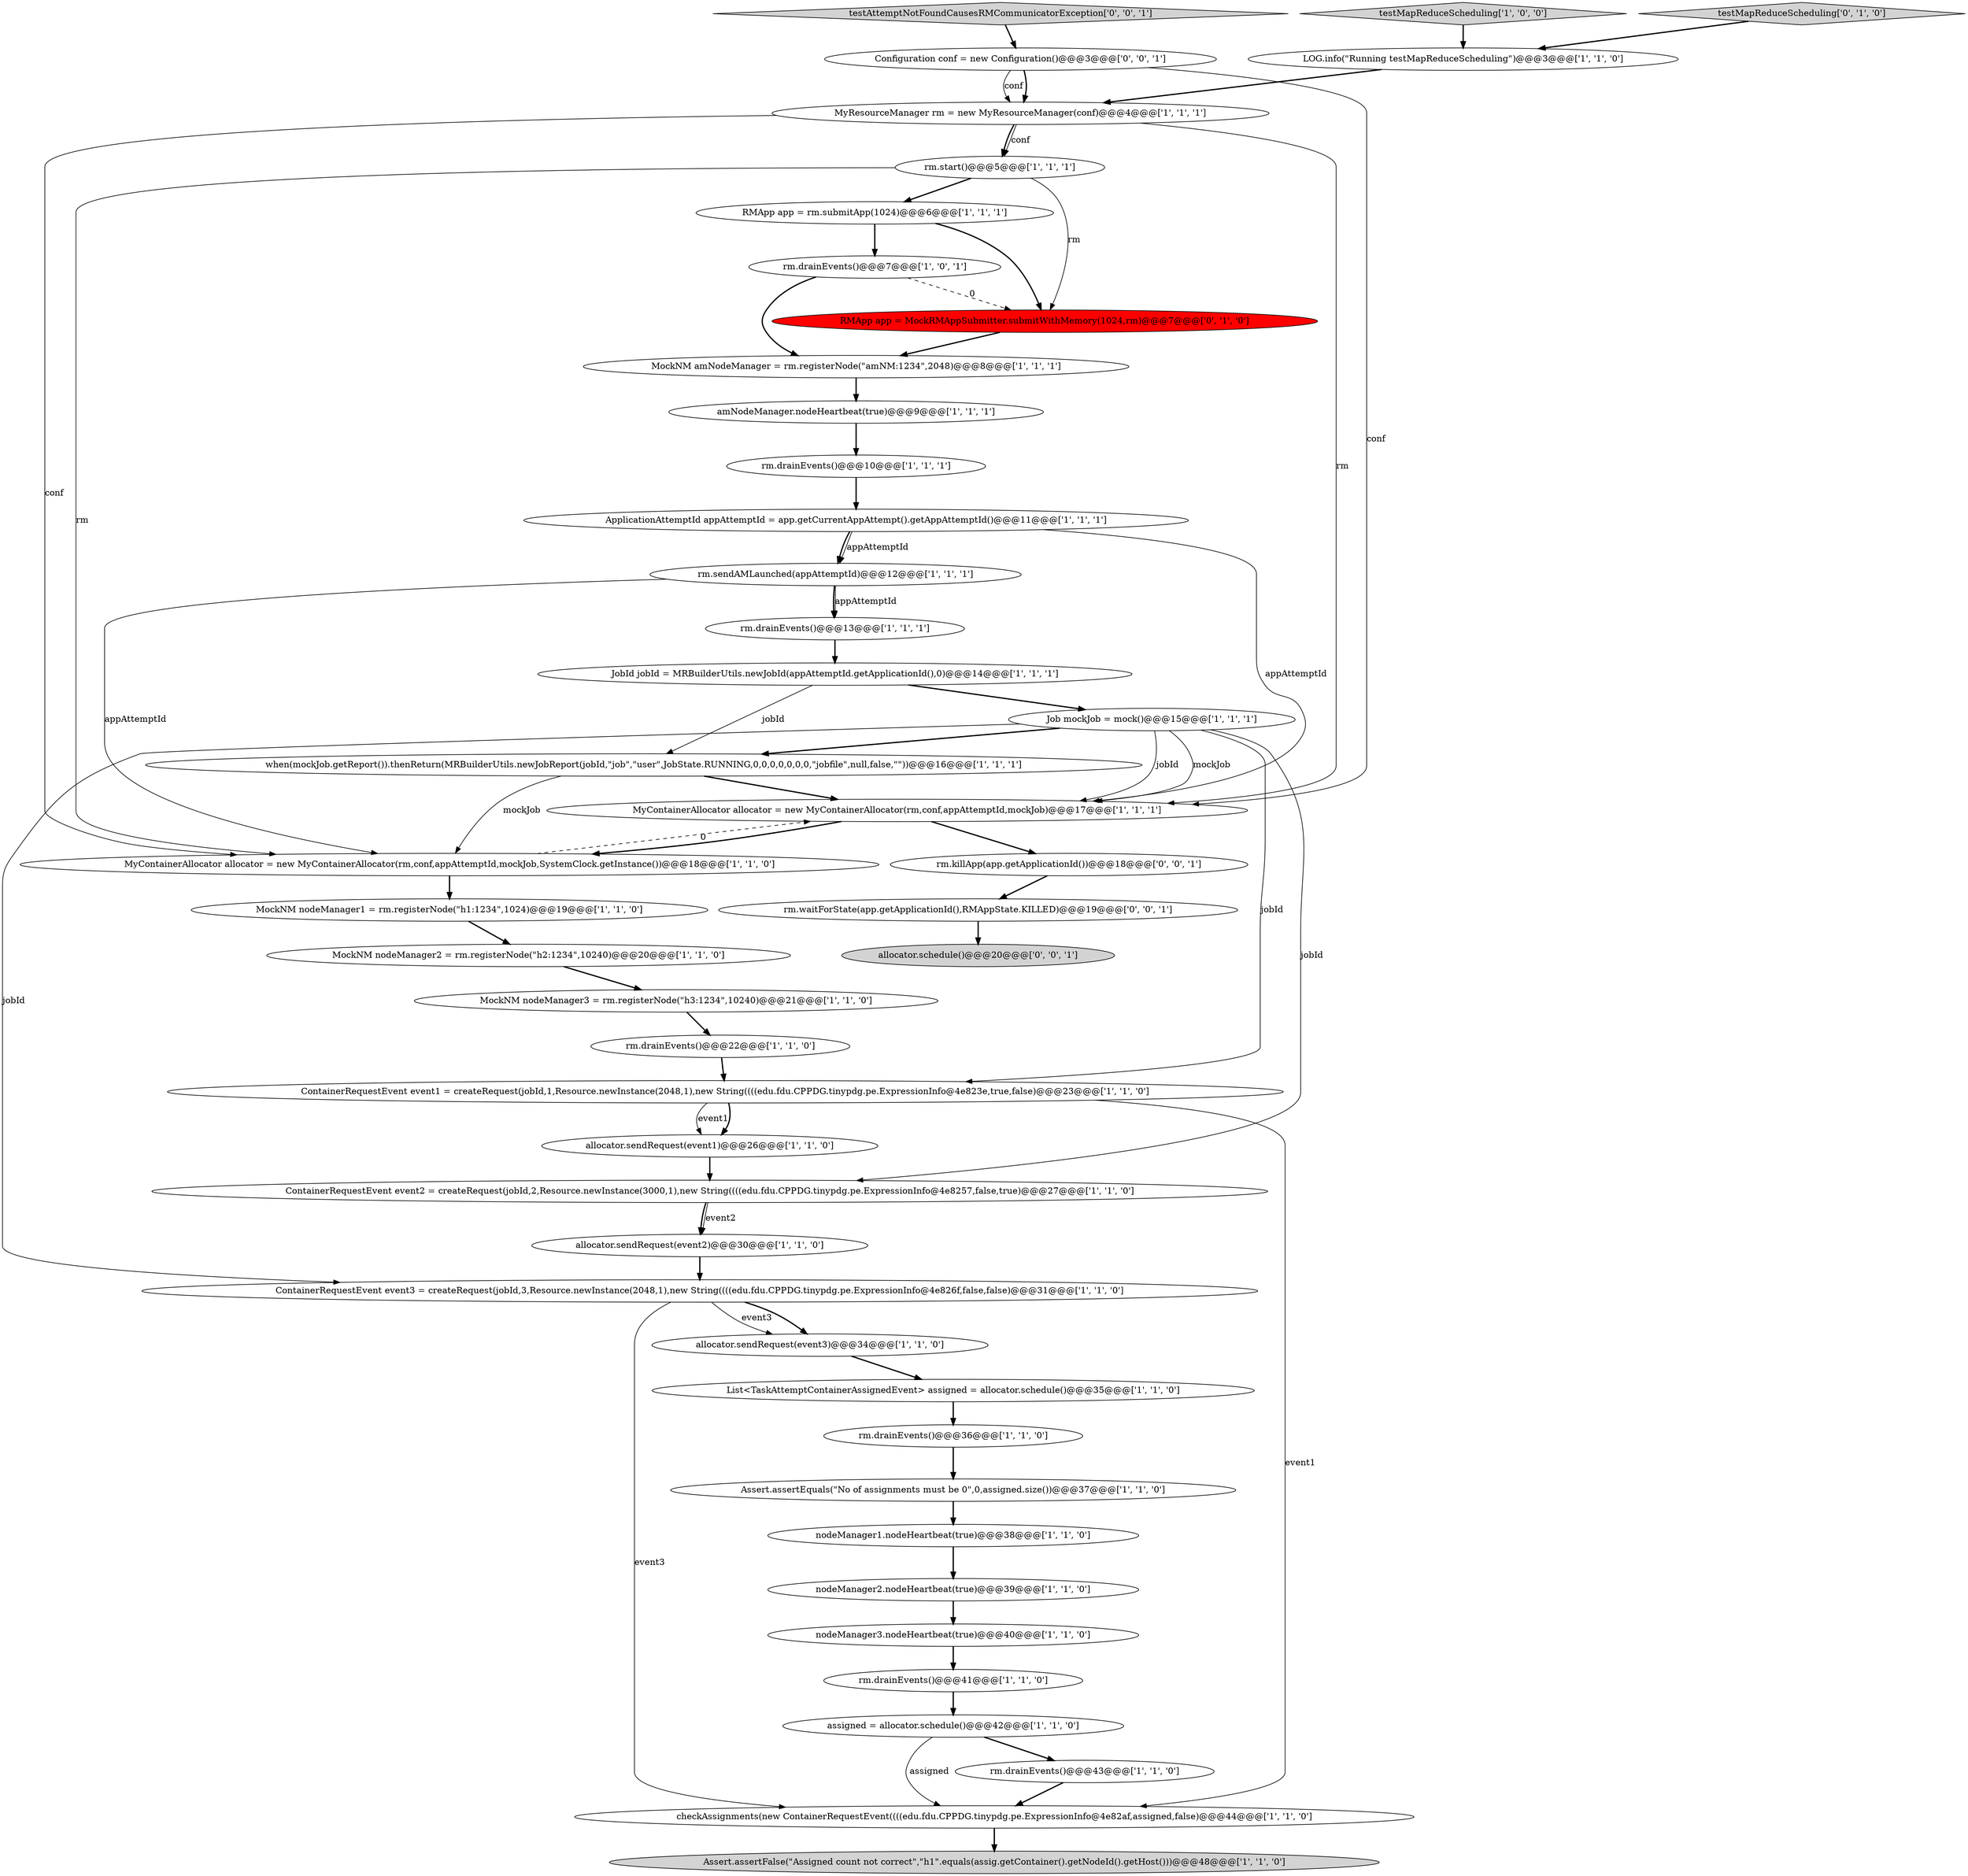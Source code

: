 digraph {
2 [style = filled, label = "ContainerRequestEvent event3 = createRequest(jobId,3,Resource.newInstance(2048,1),new String((((edu.fdu.CPPDG.tinypdg.pe.ExpressionInfo@4e826f,false,false)@@@31@@@['1', '1', '0']", fillcolor = white, shape = ellipse image = "AAA0AAABBB1BBB"];
38 [style = filled, label = "RMApp app = MockRMAppSubmitter.submitWithMemory(1024,rm)@@@7@@@['0', '1', '0']", fillcolor = red, shape = ellipse image = "AAA1AAABBB2BBB"];
10 [style = filled, label = "testMapReduceScheduling['1', '0', '0']", fillcolor = lightgray, shape = diamond image = "AAA0AAABBB1BBB"];
26 [style = filled, label = "MockNM nodeManager2 = rm.registerNode(\"h2:1234\",10240)@@@20@@@['1', '1', '0']", fillcolor = white, shape = ellipse image = "AAA0AAABBB1BBB"];
6 [style = filled, label = "List<TaskAttemptContainerAssignedEvent> assigned = allocator.schedule()@@@35@@@['1', '1', '0']", fillcolor = white, shape = ellipse image = "AAA0AAABBB1BBB"];
20 [style = filled, label = "ContainerRequestEvent event1 = createRequest(jobId,1,Resource.newInstance(2048,1),new String((((edu.fdu.CPPDG.tinypdg.pe.ExpressionInfo@4e823e,true,false)@@@23@@@['1', '1', '0']", fillcolor = white, shape = ellipse image = "AAA0AAABBB1BBB"];
23 [style = filled, label = "when(mockJob.getReport()).thenReturn(MRBuilderUtils.newJobReport(jobId,\"job\",\"user\",JobState.RUNNING,0,0,0,0,0,0,0,\"jobfile\",null,false,\"\"))@@@16@@@['1', '1', '1']", fillcolor = white, shape = ellipse image = "AAA0AAABBB1BBB"];
25 [style = filled, label = "rm.drainEvents()@@@36@@@['1', '1', '0']", fillcolor = white, shape = ellipse image = "AAA0AAABBB1BBB"];
11 [style = filled, label = "RMApp app = rm.submitApp(1024)@@@6@@@['1', '1', '1']", fillcolor = white, shape = ellipse image = "AAA0AAABBB1BBB"];
7 [style = filled, label = "ApplicationAttemptId appAttemptId = app.getCurrentAppAttempt().getAppAttemptId()@@@11@@@['1', '1', '1']", fillcolor = white, shape = ellipse image = "AAA0AAABBB1BBB"];
15 [style = filled, label = "checkAssignments(new ContainerRequestEvent((((edu.fdu.CPPDG.tinypdg.pe.ExpressionInfo@4e82af,assigned,false)@@@44@@@['1', '1', '0']", fillcolor = white, shape = ellipse image = "AAA0AAABBB1BBB"];
16 [style = filled, label = "rm.drainEvents()@@@10@@@['1', '1', '1']", fillcolor = white, shape = ellipse image = "AAA0AAABBB1BBB"];
3 [style = filled, label = "allocator.sendRequest(event3)@@@34@@@['1', '1', '0']", fillcolor = white, shape = ellipse image = "AAA0AAABBB1BBB"];
12 [style = filled, label = "rm.sendAMLaunched(appAttemptId)@@@12@@@['1', '1', '1']", fillcolor = white, shape = ellipse image = "AAA0AAABBB1BBB"];
33 [style = filled, label = "nodeManager2.nodeHeartbeat(true)@@@39@@@['1', '1', '0']", fillcolor = white, shape = ellipse image = "AAA0AAABBB1BBB"];
37 [style = filled, label = "nodeManager3.nodeHeartbeat(true)@@@40@@@['1', '1', '0']", fillcolor = white, shape = ellipse image = "AAA0AAABBB1BBB"];
43 [style = filled, label = "allocator.schedule()@@@20@@@['0', '0', '1']", fillcolor = lightgray, shape = ellipse image = "AAA0AAABBB3BBB"];
5 [style = filled, label = "rm.drainEvents()@@@13@@@['1', '1', '1']", fillcolor = white, shape = ellipse image = "AAA0AAABBB1BBB"];
22 [style = filled, label = "LOG.info(\"Running testMapReduceScheduling\")@@@3@@@['1', '1', '0']", fillcolor = white, shape = ellipse image = "AAA0AAABBB1BBB"];
17 [style = filled, label = "MyContainerAllocator allocator = new MyContainerAllocator(rm,conf,appAttemptId,mockJob)@@@17@@@['1', '1', '1']", fillcolor = white, shape = ellipse image = "AAA0AAABBB1BBB"];
29 [style = filled, label = "Assert.assertEquals(\"No of assignments must be 0\",0,assigned.size())@@@37@@@['1', '1', '0']", fillcolor = white, shape = ellipse image = "AAA0AAABBB1BBB"];
18 [style = filled, label = "nodeManager1.nodeHeartbeat(true)@@@38@@@['1', '1', '0']", fillcolor = white, shape = ellipse image = "AAA0AAABBB1BBB"];
40 [style = filled, label = "rm.waitForState(app.getApplicationId(),RMAppState.KILLED)@@@19@@@['0', '0', '1']", fillcolor = white, shape = ellipse image = "AAA0AAABBB3BBB"];
36 [style = filled, label = "MyContainerAllocator allocator = new MyContainerAllocator(rm,conf,appAttemptId,mockJob,SystemClock.getInstance())@@@18@@@['1', '1', '0']", fillcolor = white, shape = ellipse image = "AAA0AAABBB1BBB"];
35 [style = filled, label = "rm.drainEvents()@@@43@@@['1', '1', '0']", fillcolor = white, shape = ellipse image = "AAA0AAABBB1BBB"];
27 [style = filled, label = "MyResourceManager rm = new MyResourceManager(conf)@@@4@@@['1', '1', '1']", fillcolor = white, shape = ellipse image = "AAA0AAABBB1BBB"];
8 [style = filled, label = "Job mockJob = mock()@@@15@@@['1', '1', '1']", fillcolor = white, shape = ellipse image = "AAA0AAABBB1BBB"];
30 [style = filled, label = "allocator.sendRequest(event2)@@@30@@@['1', '1', '0']", fillcolor = white, shape = ellipse image = "AAA0AAABBB1BBB"];
31 [style = filled, label = "ContainerRequestEvent event2 = createRequest(jobId,2,Resource.newInstance(3000,1),new String((((edu.fdu.CPPDG.tinypdg.pe.ExpressionInfo@4e8257,false,true)@@@27@@@['1', '1', '0']", fillcolor = white, shape = ellipse image = "AAA0AAABBB1BBB"];
41 [style = filled, label = "Configuration conf = new Configuration()@@@3@@@['0', '0', '1']", fillcolor = white, shape = ellipse image = "AAA0AAABBB3BBB"];
14 [style = filled, label = "JobId jobId = MRBuilderUtils.newJobId(appAttemptId.getApplicationId(),0)@@@14@@@['1', '1', '1']", fillcolor = white, shape = ellipse image = "AAA0AAABBB1BBB"];
21 [style = filled, label = "Assert.assertFalse(\"Assigned count not correct\",\"h1\".equals(assig.getContainer().getNodeId().getHost()))@@@48@@@['1', '1', '0']", fillcolor = lightgray, shape = ellipse image = "AAA0AAABBB1BBB"];
24 [style = filled, label = "rm.drainEvents()@@@7@@@['1', '0', '1']", fillcolor = white, shape = ellipse image = "AAA0AAABBB1BBB"];
42 [style = filled, label = "testAttemptNotFoundCausesRMCommunicatorException['0', '0', '1']", fillcolor = lightgray, shape = diamond image = "AAA0AAABBB3BBB"];
9 [style = filled, label = "amNodeManager.nodeHeartbeat(true)@@@9@@@['1', '1', '1']", fillcolor = white, shape = ellipse image = "AAA0AAABBB1BBB"];
13 [style = filled, label = "MockNM amNodeManager = rm.registerNode(\"amNM:1234\",2048)@@@8@@@['1', '1', '1']", fillcolor = white, shape = ellipse image = "AAA0AAABBB1BBB"];
19 [style = filled, label = "rm.drainEvents()@@@22@@@['1', '1', '0']", fillcolor = white, shape = ellipse image = "AAA0AAABBB1BBB"];
4 [style = filled, label = "rm.drainEvents()@@@41@@@['1', '1', '0']", fillcolor = white, shape = ellipse image = "AAA0AAABBB1BBB"];
34 [style = filled, label = "assigned = allocator.schedule()@@@42@@@['1', '1', '0']", fillcolor = white, shape = ellipse image = "AAA0AAABBB1BBB"];
0 [style = filled, label = "MockNM nodeManager3 = rm.registerNode(\"h3:1234\",10240)@@@21@@@['1', '1', '0']", fillcolor = white, shape = ellipse image = "AAA0AAABBB1BBB"];
32 [style = filled, label = "rm.start()@@@5@@@['1', '1', '1']", fillcolor = white, shape = ellipse image = "AAA0AAABBB1BBB"];
28 [style = filled, label = "MockNM nodeManager1 = rm.registerNode(\"h1:1234\",1024)@@@19@@@['1', '1', '0']", fillcolor = white, shape = ellipse image = "AAA0AAABBB1BBB"];
39 [style = filled, label = "testMapReduceScheduling['0', '1', '0']", fillcolor = lightgray, shape = diamond image = "AAA0AAABBB2BBB"];
44 [style = filled, label = "rm.killApp(app.getApplicationId())@@@18@@@['0', '0', '1']", fillcolor = white, shape = ellipse image = "AAA0AAABBB3BBB"];
1 [style = filled, label = "allocator.sendRequest(event1)@@@26@@@['1', '1', '0']", fillcolor = white, shape = ellipse image = "AAA0AAABBB1BBB"];
10->22 [style = bold, label=""];
32->38 [style = solid, label="rm"];
42->41 [style = bold, label=""];
12->5 [style = solid, label="appAttemptId"];
27->32 [style = bold, label=""];
11->38 [style = bold, label=""];
41->27 [style = bold, label=""];
12->5 [style = bold, label=""];
8->23 [style = bold, label=""];
36->17 [style = dashed, label="0"];
35->15 [style = bold, label=""];
8->31 [style = solid, label="jobId"];
7->12 [style = bold, label=""];
0->19 [style = bold, label=""];
15->21 [style = bold, label=""];
41->17 [style = solid, label="conf"];
20->1 [style = solid, label="event1"];
19->20 [style = bold, label=""];
2->3 [style = bold, label=""];
2->3 [style = solid, label="event3"];
18->33 [style = bold, label=""];
41->27 [style = solid, label="conf"];
16->7 [style = bold, label=""];
36->28 [style = bold, label=""];
44->40 [style = bold, label=""];
3->6 [style = bold, label=""];
28->26 [style = bold, label=""];
31->30 [style = solid, label="event2"];
5->14 [style = bold, label=""];
20->1 [style = bold, label=""];
25->29 [style = bold, label=""];
11->24 [style = bold, label=""];
9->16 [style = bold, label=""];
37->4 [style = bold, label=""];
29->18 [style = bold, label=""];
27->36 [style = solid, label="conf"];
39->22 [style = bold, label=""];
8->17 [style = solid, label="mockJob"];
17->36 [style = bold, label=""];
27->32 [style = solid, label="conf"];
7->12 [style = solid, label="appAttemptId"];
2->15 [style = solid, label="event3"];
20->15 [style = solid, label="event1"];
26->0 [style = bold, label=""];
12->36 [style = solid, label="appAttemptId"];
22->27 [style = bold, label=""];
32->36 [style = solid, label="rm"];
7->17 [style = solid, label="appAttemptId"];
23->36 [style = solid, label="mockJob"];
31->30 [style = bold, label=""];
24->38 [style = dashed, label="0"];
23->17 [style = bold, label=""];
14->8 [style = bold, label=""];
13->9 [style = bold, label=""];
34->35 [style = bold, label=""];
17->44 [style = bold, label=""];
40->43 [style = bold, label=""];
30->2 [style = bold, label=""];
1->31 [style = bold, label=""];
33->37 [style = bold, label=""];
8->17 [style = solid, label="jobId"];
32->11 [style = bold, label=""];
38->13 [style = bold, label=""];
27->17 [style = solid, label="rm"];
14->23 [style = solid, label="jobId"];
8->2 [style = solid, label="jobId"];
8->20 [style = solid, label="jobId"];
4->34 [style = bold, label=""];
6->25 [style = bold, label=""];
24->13 [style = bold, label=""];
34->15 [style = solid, label="assigned"];
}
